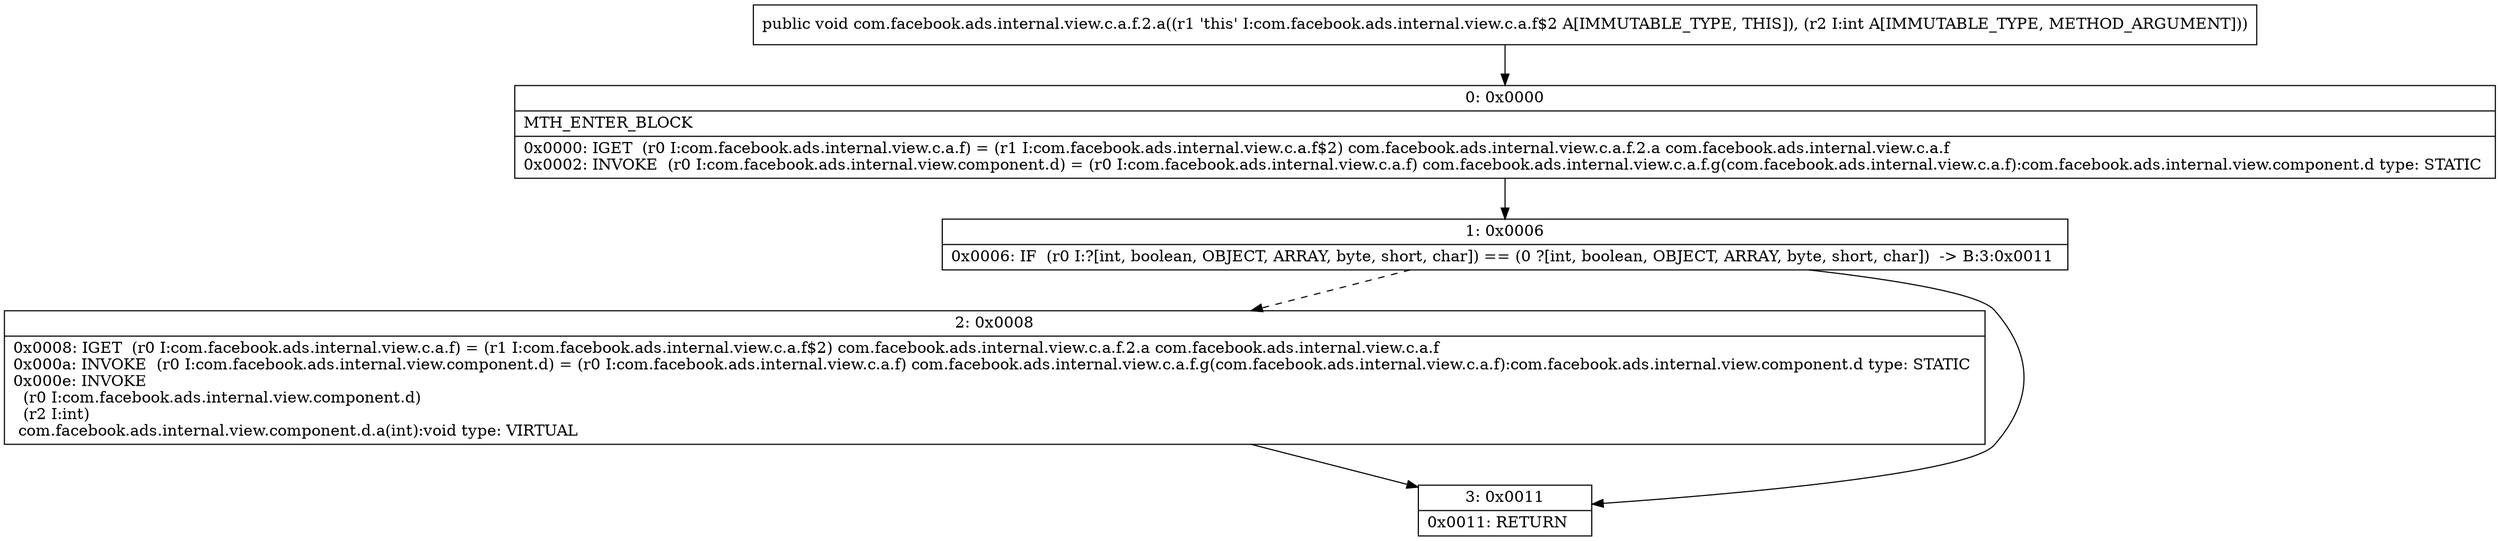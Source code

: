 digraph "CFG forcom.facebook.ads.internal.view.c.a.f.2.a(I)V" {
Node_0 [shape=record,label="{0\:\ 0x0000|MTH_ENTER_BLOCK\l|0x0000: IGET  (r0 I:com.facebook.ads.internal.view.c.a.f) = (r1 I:com.facebook.ads.internal.view.c.a.f$2) com.facebook.ads.internal.view.c.a.f.2.a com.facebook.ads.internal.view.c.a.f \l0x0002: INVOKE  (r0 I:com.facebook.ads.internal.view.component.d) = (r0 I:com.facebook.ads.internal.view.c.a.f) com.facebook.ads.internal.view.c.a.f.g(com.facebook.ads.internal.view.c.a.f):com.facebook.ads.internal.view.component.d type: STATIC \l}"];
Node_1 [shape=record,label="{1\:\ 0x0006|0x0006: IF  (r0 I:?[int, boolean, OBJECT, ARRAY, byte, short, char]) == (0 ?[int, boolean, OBJECT, ARRAY, byte, short, char])  \-\> B:3:0x0011 \l}"];
Node_2 [shape=record,label="{2\:\ 0x0008|0x0008: IGET  (r0 I:com.facebook.ads.internal.view.c.a.f) = (r1 I:com.facebook.ads.internal.view.c.a.f$2) com.facebook.ads.internal.view.c.a.f.2.a com.facebook.ads.internal.view.c.a.f \l0x000a: INVOKE  (r0 I:com.facebook.ads.internal.view.component.d) = (r0 I:com.facebook.ads.internal.view.c.a.f) com.facebook.ads.internal.view.c.a.f.g(com.facebook.ads.internal.view.c.a.f):com.facebook.ads.internal.view.component.d type: STATIC \l0x000e: INVOKE  \l  (r0 I:com.facebook.ads.internal.view.component.d)\l  (r2 I:int)\l com.facebook.ads.internal.view.component.d.a(int):void type: VIRTUAL \l}"];
Node_3 [shape=record,label="{3\:\ 0x0011|0x0011: RETURN   \l}"];
MethodNode[shape=record,label="{public void com.facebook.ads.internal.view.c.a.f.2.a((r1 'this' I:com.facebook.ads.internal.view.c.a.f$2 A[IMMUTABLE_TYPE, THIS]), (r2 I:int A[IMMUTABLE_TYPE, METHOD_ARGUMENT])) }"];
MethodNode -> Node_0;
Node_0 -> Node_1;
Node_1 -> Node_2[style=dashed];
Node_1 -> Node_3;
Node_2 -> Node_3;
}

